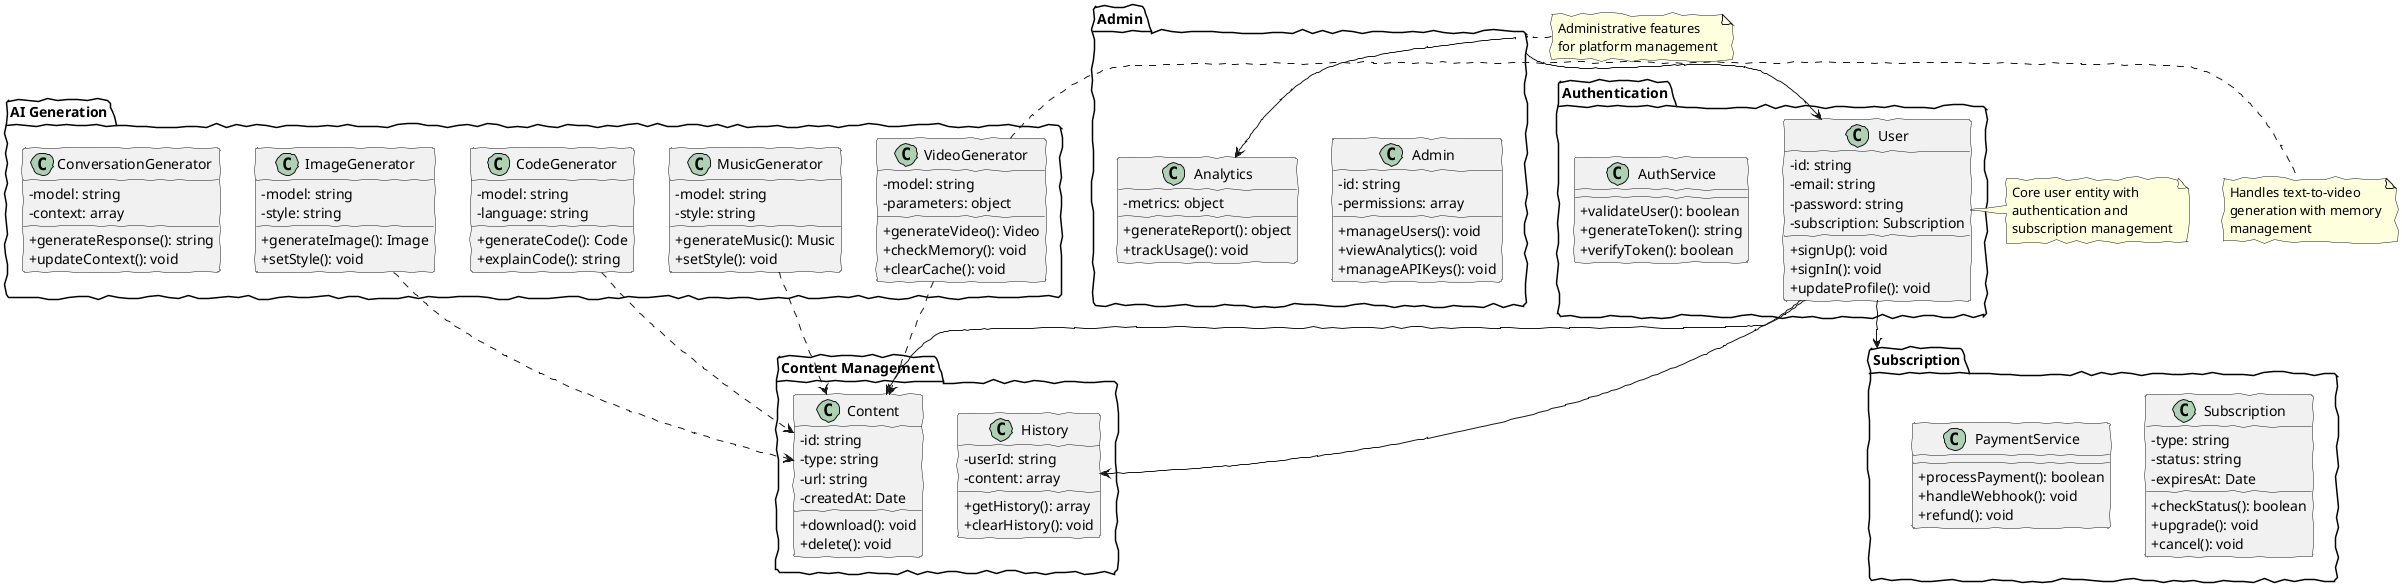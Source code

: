 @startuml
skinparam classAttributeIconSize 0
skinparam handwritten true

package "Authentication" {
  class User {
    - id: string
    - email: string
    - password: string
    - subscription: Subscription
    + signUp(): void
    + signIn(): void
    + updateProfile(): void
  }
  
  class AuthService {
    + validateUser(): boolean
    + generateToken(): string
    + verifyToken(): boolean
  }
}

package "Subscription" {
  class Subscription {
    - type: string
    - status: string
    - expiresAt: Date
    + checkStatus(): boolean
    + upgrade(): void
    + cancel(): void
  }
  
  class PaymentService {
    + processPayment(): boolean
    + handleWebhook(): void
    + refund(): void
  }
}

package "AI Generation" {
  class VideoGenerator {
    - model: string
    - parameters: object
    + generateVideo(): Video
    + checkMemory(): void
    + clearCache(): void
  }
  
  class MusicGenerator {
    - model: string
    - style: string
    + generateMusic(): Music
    + setStyle(): void
  }
  
  class CodeGenerator {
    - model: string
    - language: string
    + generateCode(): Code
    + explainCode(): string
  }
  
  class ImageGenerator {
    - model: string
    - style: string
    + generateImage(): Image
    + setStyle(): void
  }
  
  class ConversationGenerator {
    - model: string
    - context: array
    + generateResponse(): string
    + updateContext(): void
  }
}

package "Content Management" {
  class Content {
    - id: string
    - type: string
    - url: string
    - createdAt: Date
    + download(): void
    + delete(): void
  }
  
  class History {
    - userId: string
    - content: array
    + getHistory(): array
    + clearHistory(): void
  }
}

package "Admin" {
  class Admin {
    - id: string
    - permissions: array
    + manageUsers(): void
    + viewAnalytics(): void
    + manageAPIKeys(): void
  }
  
  class Analytics {
    - metrics: object
    + generateReport(): object
    + trackUsage(): void
  }
}

User --> Subscription
User --> Content
User --> History
Admin --> Analytics
Admin --> User

VideoGenerator ..> Content
MusicGenerator ..> Content
CodeGenerator ..> Content
ImageGenerator ..> Content

note right of User
  Core user entity with
  authentication and
  subscription management
end note

note right of VideoGenerator
  Handles text-to-video
  generation with memory
  management
end note

note right of Admin
  Administrative features
  for platform management
end note
@enduml 